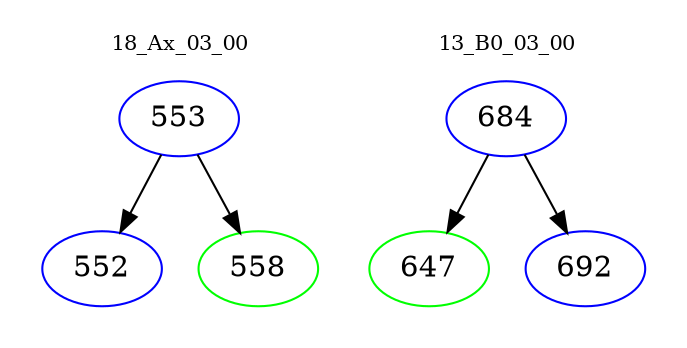 digraph{
subgraph cluster_0 {
color = white
label = "18_Ax_03_00";
fontsize=10;
T0_553 [label="553", color="blue"]
T0_553 -> T0_552 [color="black"]
T0_552 [label="552", color="blue"]
T0_553 -> T0_558 [color="black"]
T0_558 [label="558", color="green"]
}
subgraph cluster_1 {
color = white
label = "13_B0_03_00";
fontsize=10;
T1_684 [label="684", color="blue"]
T1_684 -> T1_647 [color="black"]
T1_647 [label="647", color="green"]
T1_684 -> T1_692 [color="black"]
T1_692 [label="692", color="blue"]
}
}
